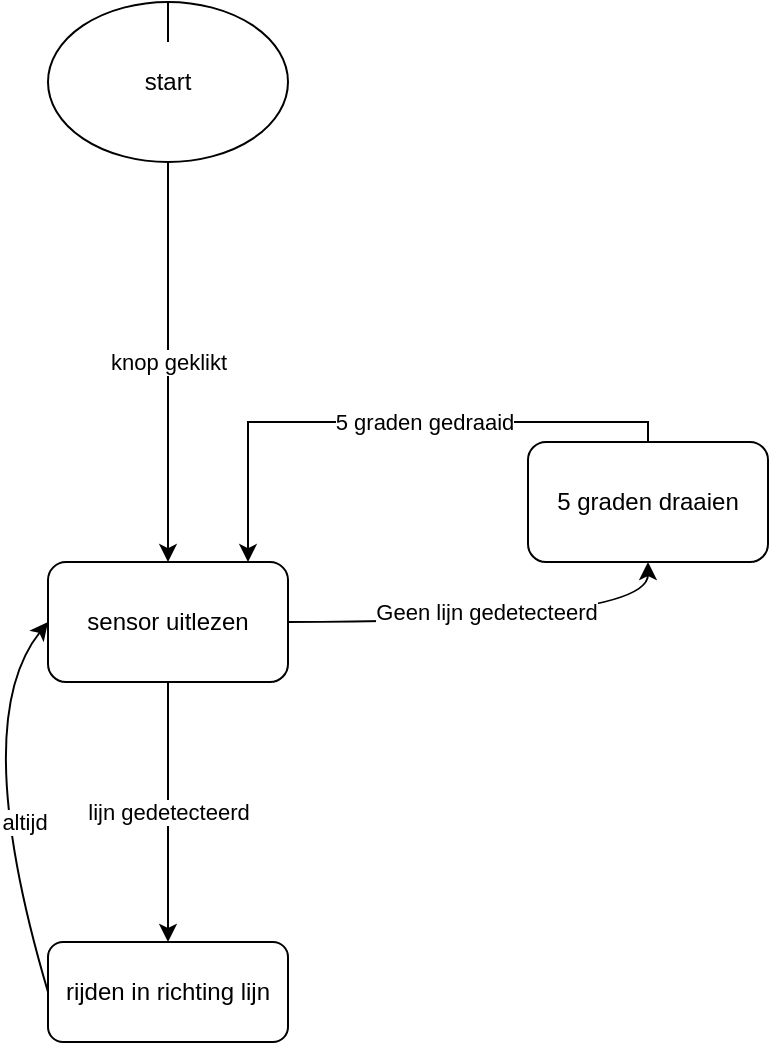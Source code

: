 <mxfile version="18.0.7"><diagram id="4jF3SiFIlRyFqVO87IE4" name="Page-1"><mxGraphModel dx="763" dy="702" grid="1" gridSize="10" guides="1" tooltips="1" connect="1" arrows="1" fold="1" page="1" pageScale="1" pageWidth="827" pageHeight="1169" math="0" shadow="0"><root><mxCell id="0"/><mxCell id="1" parent="0"/><mxCell id="g9942yvPGM6oXqEL3x5D-6" style="edgeStyle=orthogonalEdgeStyle;orthogonalLoop=1;jettySize=auto;html=1;curved=1;exitX=1;exitY=0.5;exitDx=0;exitDy=0;entryX=0.5;entryY=1;entryDx=0;entryDy=0;" parent="1" source="g9942yvPGM6oXqEL3x5D-4" edge="1" target="r7Y_l7KfutMY-66NSa9T-7"><mxGeometry relative="1" as="geometry"><mxPoint x="620" y="320" as="targetPoint"/><Array as="points"><mxPoint x="610" y="460"/></Array></mxGeometry></mxCell><mxCell id="g9942yvPGM6oXqEL3x5D-8" value="Geen lijn gedetecteerd" style="edgeLabel;html=1;align=center;verticalAlign=middle;resizable=0;points=[];" parent="g9942yvPGM6oXqEL3x5D-6" vertex="1" connectable="0"><mxGeometry x="0.013" y="2" relative="1" as="geometry"><mxPoint x="-8" y="-3" as="offset"/></mxGeometry></mxCell><mxCell id="g9942yvPGM6oXqEL3x5D-21" value="lijn gedetecteerd" style="edgeStyle=orthogonalEdgeStyle;curved=1;orthogonalLoop=1;jettySize=auto;html=1;entryX=0.5;entryY=0;entryDx=0;entryDy=0;exitX=0.5;exitY=1;exitDx=0;exitDy=0;" parent="1" source="g9942yvPGM6oXqEL3x5D-4" target="g9942yvPGM6oXqEL3x5D-17" edge="1"><mxGeometry relative="1" as="geometry"><mxPoint x="300" y="250.03" as="targetPoint"/><Array as="points"><mxPoint x="370" y="510"/><mxPoint x="370" y="510"/></Array></mxGeometry></mxCell><mxCell id="g9942yvPGM6oXqEL3x5D-4" value="sensor uitlezen" style="rounded=1;whiteSpace=wrap;html=1;" parent="1" vertex="1"><mxGeometry x="310" y="430.03" width="120" height="60" as="geometry"/></mxCell><mxCell id="g9942yvPGM6oXqEL3x5D-17" value="rijden in richting lijn" style="rounded=1;whiteSpace=wrap;html=1;" parent="1" vertex="1"><mxGeometry x="310" y="620" width="120" height="50" as="geometry"/></mxCell><mxCell id="g9942yvPGM6oXqEL3x5D-24" value="" style="endArrow=classic;html=1;curved=1;entryX=0.5;entryY=0;entryDx=0;entryDy=0;startArrow=none;" parent="1" edge="1" target="g9942yvPGM6oXqEL3x5D-4" source="r7Y_l7KfutMY-66NSa9T-6"><mxGeometry width="50" height="50" relative="1" as="geometry"><mxPoint x="370" y="170" as="sourcePoint"/><mxPoint x="369.5" y="220" as="targetPoint"/></mxGeometry></mxCell><mxCell id="r7Y_l7KfutMY-66NSa9T-3" value="" style="curved=1;endArrow=classic;html=1;rounded=0;exitX=0;exitY=0.5;exitDx=0;exitDy=0;entryX=0;entryY=0.5;entryDx=0;entryDy=0;" edge="1" parent="1" source="g9942yvPGM6oXqEL3x5D-17" target="g9942yvPGM6oXqEL3x5D-4"><mxGeometry width="50" height="50" relative="1" as="geometry"><mxPoint x="260" y="580" as="sourcePoint"/><mxPoint x="310" y="530" as="targetPoint"/><Array as="points"><mxPoint x="270" y="510"/></Array></mxGeometry></mxCell><mxCell id="r7Y_l7KfutMY-66NSa9T-4" value="altijd" style="edgeLabel;html=1;align=center;verticalAlign=middle;resizable=0;points=[];" vertex="1" connectable="0" parent="r7Y_l7KfutMY-66NSa9T-3"><mxGeometry x="-0.168" y="-12" relative="1" as="geometry"><mxPoint as="offset"/></mxGeometry></mxCell><mxCell id="r7Y_l7KfutMY-66NSa9T-8" style="edgeStyle=orthogonalEdgeStyle;rounded=0;orthogonalLoop=1;jettySize=auto;html=1;" edge="1" parent="1" source="r7Y_l7KfutMY-66NSa9T-7" target="g9942yvPGM6oXqEL3x5D-4"><mxGeometry relative="1" as="geometry"><mxPoint x="430" y="275" as="targetPoint"/><Array as="points"><mxPoint x="610" y="360"/><mxPoint x="410" y="360"/></Array></mxGeometry></mxCell><mxCell id="r7Y_l7KfutMY-66NSa9T-9" value="5 graden gedraaid" style="edgeLabel;html=1;align=center;verticalAlign=middle;resizable=0;points=[];" vertex="1" connectable="0" parent="r7Y_l7KfutMY-66NSa9T-8"><mxGeometry x="-0.125" relative="1" as="geometry"><mxPoint as="offset"/></mxGeometry></mxCell><mxCell id="r7Y_l7KfutMY-66NSa9T-7" value="5 graden draaien" style="rounded=1;whiteSpace=wrap;html=1;" vertex="1" parent="1"><mxGeometry x="550" y="370.03" width="120" height="60" as="geometry"/></mxCell><mxCell id="r7Y_l7KfutMY-66NSa9T-6" value="start" style="ellipse;whiteSpace=wrap;html=1;" vertex="1" parent="1"><mxGeometry x="310" y="150" width="120" height="80" as="geometry"/></mxCell><mxCell id="r7Y_l7KfutMY-66NSa9T-10" value="" style="endArrow=none;html=1;curved=1;entryX=0.5;entryY=0;entryDx=0;entryDy=0;" edge="1" parent="1" target="r7Y_l7KfutMY-66NSa9T-6"><mxGeometry width="50" height="50" relative="1" as="geometry"><mxPoint x="370" y="170" as="sourcePoint"/><mxPoint x="370" y="430.03" as="targetPoint"/></mxGeometry></mxCell><mxCell id="r7Y_l7KfutMY-66NSa9T-11" value="knop geklikt" style="edgeLabel;html=1;align=center;verticalAlign=middle;resizable=0;points=[];" vertex="1" connectable="0" parent="r7Y_l7KfutMY-66NSa9T-10"><mxGeometry x="-0.199" y="-3" relative="1" as="geometry"><mxPoint x="-3" y="168" as="offset"/></mxGeometry></mxCell></root></mxGraphModel></diagram></mxfile>